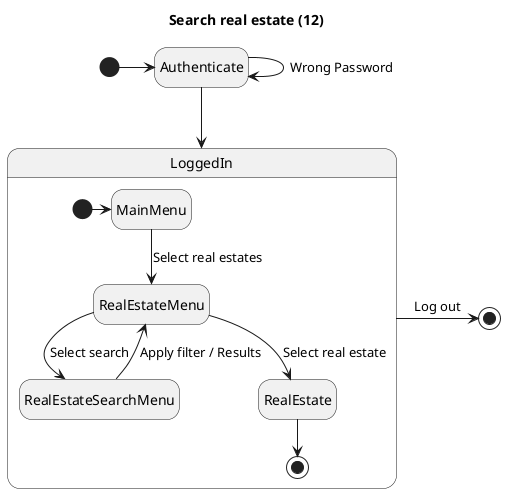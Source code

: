 @startuml

title Search real estate (12)

hide empty description

[*] -> Authenticate
Authenticate --> Authenticate: Wrong Password
Authenticate --> LoggedIn

state LoggedIn{
    
    [*] -> MainMenu
    MainMenu --> RealEstateMenu : Select real estates
    RealEstateMenu --> RealEstateSearchMenu : Select search
    RealEstateSearchMenu --> RealEstateMenu : Apply filter / Results
    RealEstateMenu --> RealEstate : Select real estate
    RealEstate --> [*]

}

LoggedIn -> [*] : Log out

@enduml